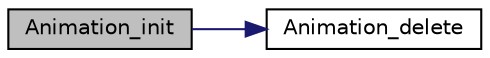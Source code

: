 digraph "Animation_init"
{
 // LATEX_PDF_SIZE
  edge [fontname="Helvetica",fontsize="10",labelfontname="Helvetica",labelfontsize="10"];
  node [fontname="Helvetica",fontsize="10",shape=record];
  rankdir="LR";
  Node1 [label="Animation_init",height=0.2,width=0.4,color="black", fillcolor="grey75", style="filled", fontcolor="black",tooltip=" "];
  Node1 -> Node2 [color="midnightblue",fontsize="10",style="solid",fontname="Helvetica"];
  Node2 [label="Animation_delete",height=0.2,width=0.4,color="black", fillcolor="white", style="filled",URL="$_animation_8c.html#a8625ea65a14079b39a2d0e0c80121b4f",tooltip=" "];
}

